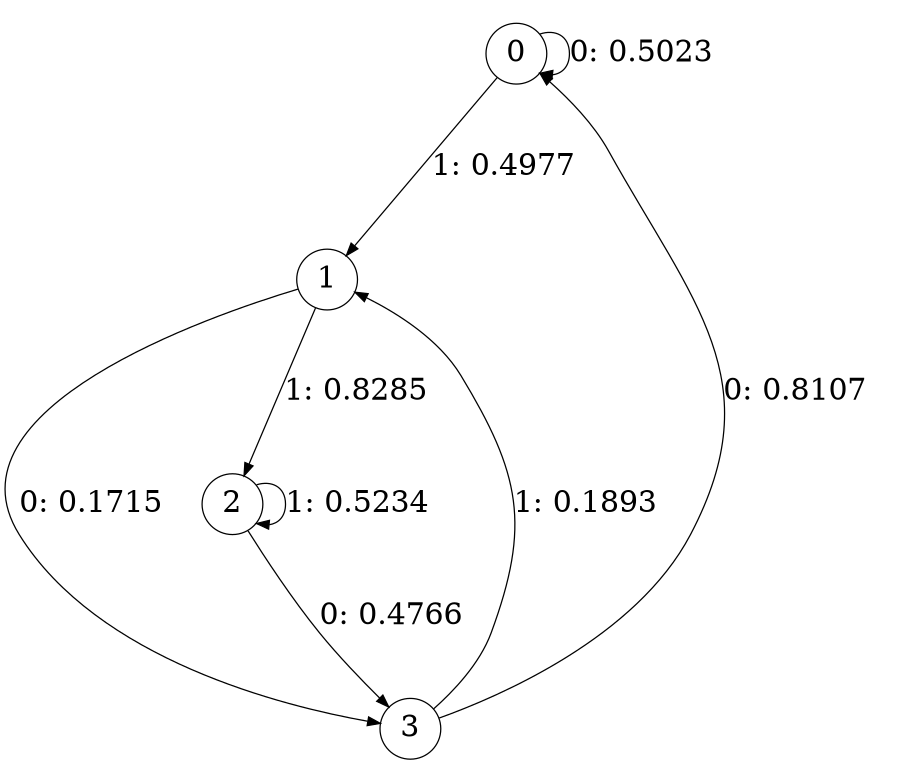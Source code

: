 digraph "ch1faceL2" {
size = "6,8.5";
ratio = "fill";
node [shape = circle];
node [fontsize = 24];
edge [fontsize = 24];
0 -> 0 [label = "0: 0.5023   "];
0 -> 1 [label = "1: 0.4977   "];
1 -> 3 [label = "0: 0.1715   "];
1 -> 2 [label = "1: 0.8285   "];
2 -> 3 [label = "0: 0.4766   "];
2 -> 2 [label = "1: 0.5234   "];
3 -> 0 [label = "0: 0.8107   "];
3 -> 1 [label = "1: 0.1893   "];
}
